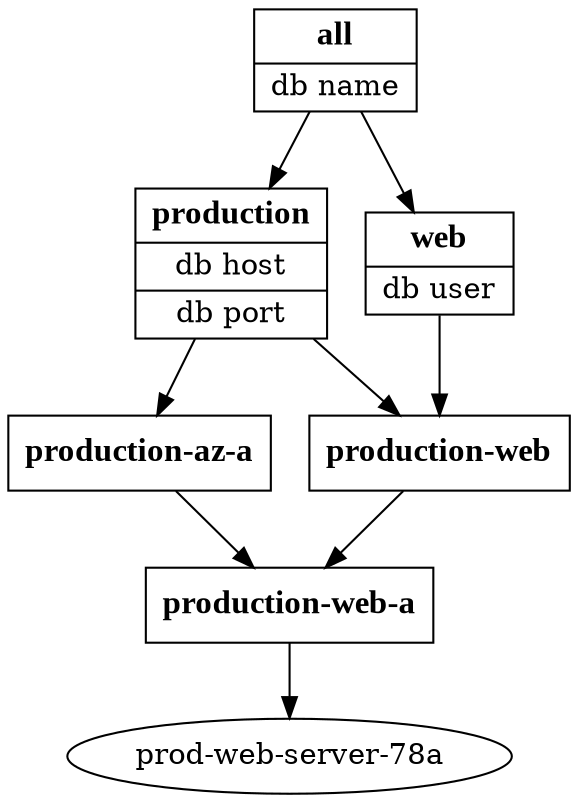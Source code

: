 digraph inventory { 
  all -> production;
  all -> web;
  production -> production_az_a;
  production -> production_web;
  web -> production_web
  production_az_a -> production_web_a;
  production_web_a -> prod_web_server_78a;
  production_web -> production_web_a;
  production [shape=record; label=<{<font face="Times New Roman, Bold" point-size="16">production</font>|db host|db port}>]
  production_web [shape=record; label=<{<font face="Times New Roman, Bold" point-size="16">production-web</font>}>]
  production_web_a [shape=record; label=<<font face="Times New Roman, Bold" point-size="16">production-web-a</font>>]
  production_az_a [shape=record; label=<{<font face="Times New Roman, Bold" point-size="16">production-az-a</font>}>]
  web [shape=record; label=<{<font face="Times New Roman, Bold" point-size="16">web</font>|db user}>]
  all [shape=record; label=<{<font face="Times New Roman, Bold" point-size="16">all</font>|db name}>]
  prod_web_server_78a [label="prod-web-server-78a"]
}
